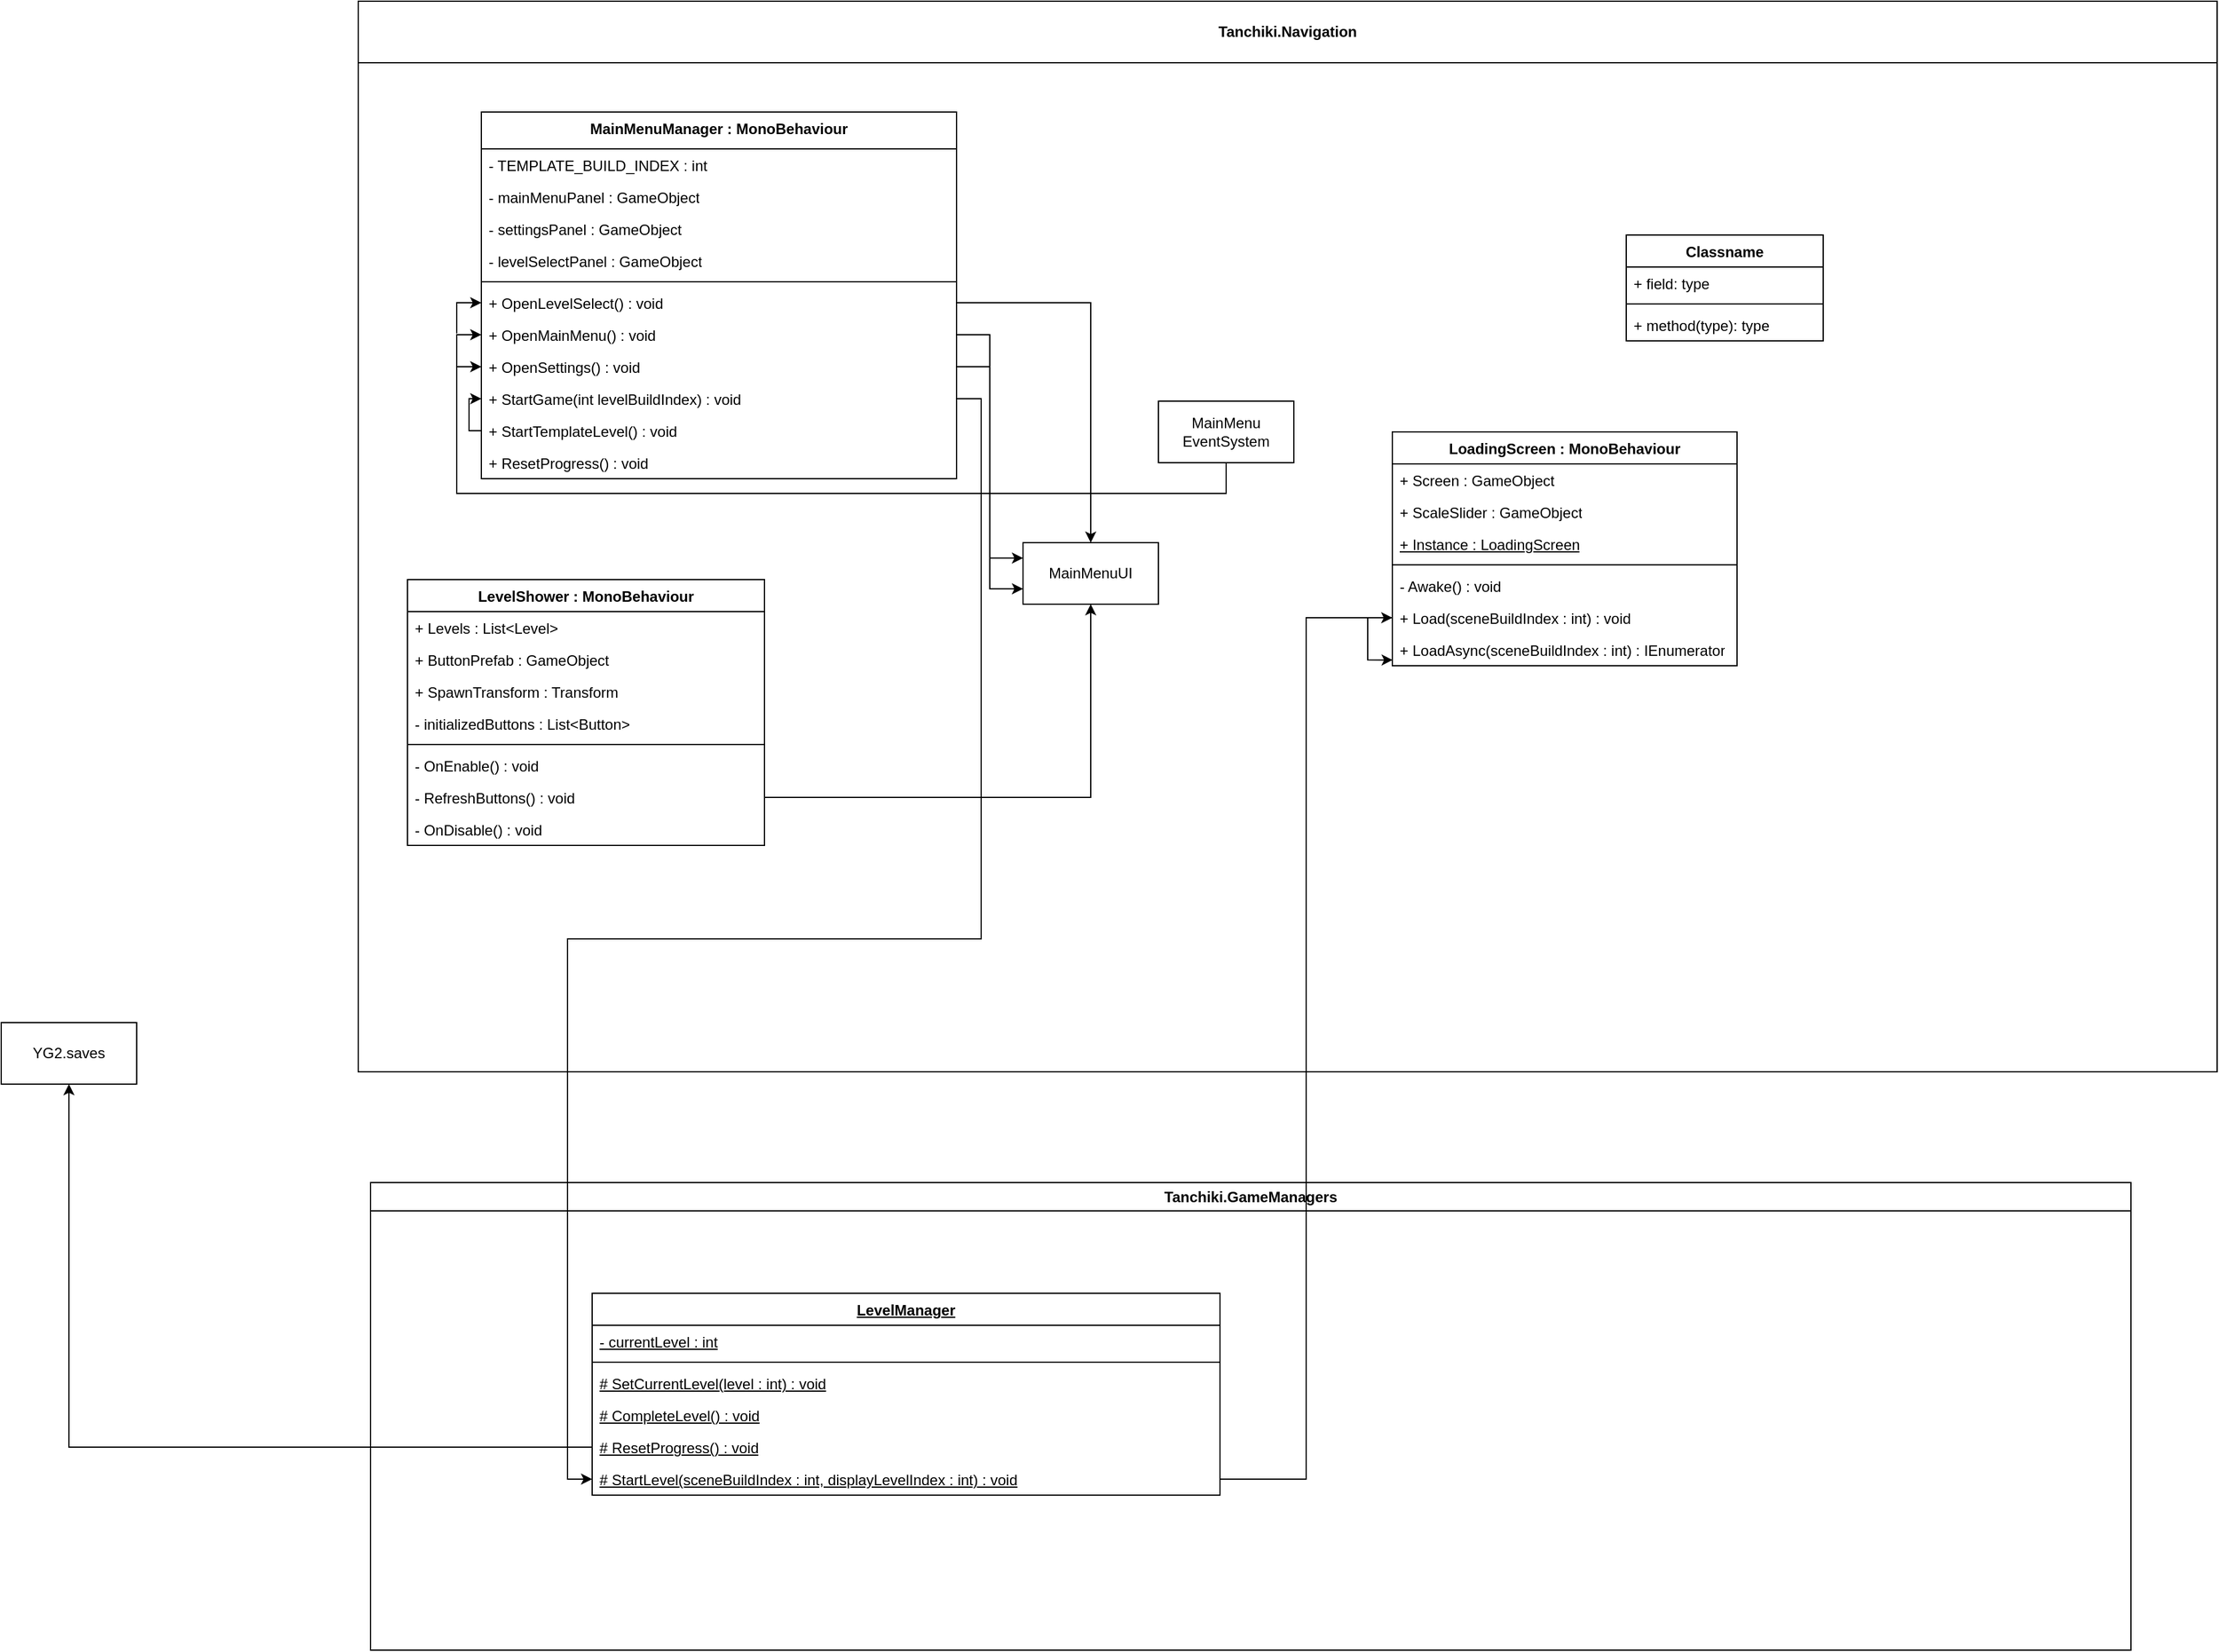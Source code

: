 <mxfile version="28.1.2">
  <diagram name="Страница — 1" id="2DYOa_ZJoDetYjfo0d46">
    <mxGraphModel dx="2316" dy="817" grid="1" gridSize="10" guides="1" tooltips="1" connect="1" arrows="1" fold="1" page="1" pageScale="1" pageWidth="827" pageHeight="1169" math="0" shadow="0">
      <root>
        <mxCell id="0" />
        <mxCell id="1" parent="0" />
        <mxCell id="8QUW1PWuyOzQRffvTLw3-3" value="Tanchiki.Navigation" style="swimlane;whiteSpace=wrap;html=1;startSize=50;" parent="1" vertex="1">
          <mxGeometry x="-110" y="170" width="1510" height="870" as="geometry" />
        </mxCell>
        <mxCell id="w1ibGSSZmLzrK6lH3_LJ-1" value="MainMenuManager : MonoBehaviour" style="swimlane;fontStyle=1;align=center;verticalAlign=top;childLayout=stackLayout;horizontal=1;startSize=30;horizontalStack=0;resizeParent=1;resizeParentMax=0;resizeLast=0;collapsible=1;marginBottom=0;whiteSpace=wrap;html=1;" parent="8QUW1PWuyOzQRffvTLw3-3" vertex="1">
          <mxGeometry x="100" y="90" width="386" height="298" as="geometry">
            <mxRectangle x="290" y="210" width="100" height="30" as="alternateBounds" />
          </mxGeometry>
        </mxCell>
        <mxCell id="w1ibGSSZmLzrK6lH3_LJ-2" value="- TEMPLATE_BUILD_INDEX : i&lt;span style=&quot;background-color: transparent; color: light-dark(rgb(0, 0, 0), rgb(255, 255, 255));&quot;&gt;nt&lt;/span&gt;" style="text;strokeColor=none;fillColor=none;align=left;verticalAlign=top;spacingLeft=4;spacingRight=4;overflow=hidden;rotatable=0;points=[[0,0.5],[1,0.5]];portConstraint=eastwest;whiteSpace=wrap;html=1;" parent="w1ibGSSZmLzrK6lH3_LJ-1" vertex="1">
          <mxGeometry y="30" width="386" height="26" as="geometry" />
        </mxCell>
        <mxCell id="8QUW1PWuyOzQRffvTLw3-4" value="- mainMenuPanel : GameObject" style="text;strokeColor=none;fillColor=none;align=left;verticalAlign=top;spacingLeft=4;spacingRight=4;overflow=hidden;rotatable=0;points=[[0,0.5],[1,0.5]];portConstraint=eastwest;whiteSpace=wrap;html=1;" parent="w1ibGSSZmLzrK6lH3_LJ-1" vertex="1">
          <mxGeometry y="56" width="386" height="26" as="geometry" />
        </mxCell>
        <mxCell id="8QUW1PWuyOzQRffvTLw3-6" value="- settingsPanel : GameObject" style="text;strokeColor=none;fillColor=none;align=left;verticalAlign=top;spacingLeft=4;spacingRight=4;overflow=hidden;rotatable=0;points=[[0,0.5],[1,0.5]];portConstraint=eastwest;whiteSpace=wrap;html=1;" parent="w1ibGSSZmLzrK6lH3_LJ-1" vertex="1">
          <mxGeometry y="82" width="386" height="26" as="geometry" />
        </mxCell>
        <mxCell id="8QUW1PWuyOzQRffvTLw3-7" value="- levelSelectPanel : GameObject" style="text;strokeColor=none;fillColor=none;align=left;verticalAlign=top;spacingLeft=4;spacingRight=4;overflow=hidden;rotatable=0;points=[[0,0.5],[1,0.5]];portConstraint=eastwest;whiteSpace=wrap;html=1;" parent="w1ibGSSZmLzrK6lH3_LJ-1" vertex="1">
          <mxGeometry y="108" width="386" height="26" as="geometry" />
        </mxCell>
        <mxCell id="w1ibGSSZmLzrK6lH3_LJ-3" value="" style="line;strokeWidth=1;fillColor=none;align=left;verticalAlign=middle;spacingTop=-1;spacingLeft=3;spacingRight=3;rotatable=0;labelPosition=right;points=[];portConstraint=eastwest;strokeColor=inherit;" parent="w1ibGSSZmLzrK6lH3_LJ-1" vertex="1">
          <mxGeometry y="134" width="386" height="8" as="geometry" />
        </mxCell>
        <mxCell id="w1ibGSSZmLzrK6lH3_LJ-4" value="+ OpenLevelSelect() : void" style="text;strokeColor=none;fillColor=none;align=left;verticalAlign=top;spacingLeft=4;spacingRight=4;overflow=hidden;rotatable=0;points=[[0,0.5],[1,0.5]];portConstraint=eastwest;whiteSpace=wrap;html=1;" parent="w1ibGSSZmLzrK6lH3_LJ-1" vertex="1">
          <mxGeometry y="142" width="386" height="26" as="geometry" />
        </mxCell>
        <mxCell id="8QUW1PWuyOzQRffvTLw3-8" value="+ OpenMainMenu() : void" style="text;strokeColor=none;fillColor=none;align=left;verticalAlign=top;spacingLeft=4;spacingRight=4;overflow=hidden;rotatable=0;points=[[0,0.5],[1,0.5]];portConstraint=eastwest;whiteSpace=wrap;html=1;" parent="w1ibGSSZmLzrK6lH3_LJ-1" vertex="1">
          <mxGeometry y="168" width="386" height="26" as="geometry" />
        </mxCell>
        <mxCell id="8QUW1PWuyOzQRffvTLw3-9" value="+ OpenSettings() : void" style="text;strokeColor=none;fillColor=none;align=left;verticalAlign=top;spacingLeft=4;spacingRight=4;overflow=hidden;rotatable=0;points=[[0,0.5],[1,0.5]];portConstraint=eastwest;whiteSpace=wrap;html=1;" parent="w1ibGSSZmLzrK6lH3_LJ-1" vertex="1">
          <mxGeometry y="194" width="386" height="26" as="geometry" />
        </mxCell>
        <mxCell id="8QUW1PWuyOzQRffvTLw3-49" value="+ StartGame(int levelBuildIndex) : void" style="text;strokeColor=none;fillColor=none;align=left;verticalAlign=top;spacingLeft=4;spacingRight=4;overflow=hidden;rotatable=0;points=[[0,0.5],[1,0.5]];portConstraint=eastwest;whiteSpace=wrap;html=1;" parent="w1ibGSSZmLzrK6lH3_LJ-1" vertex="1">
          <mxGeometry y="220" width="386" height="26" as="geometry" />
        </mxCell>
        <mxCell id="8QUW1PWuyOzQRffvTLw3-71" style="edgeStyle=orthogonalEdgeStyle;rounded=0;orthogonalLoop=1;jettySize=auto;html=1;entryX=0;entryY=0.5;entryDx=0;entryDy=0;" parent="w1ibGSSZmLzrK6lH3_LJ-1" source="8QUW1PWuyOzQRffvTLw3-53" target="8QUW1PWuyOzQRffvTLw3-49" edge="1">
          <mxGeometry relative="1" as="geometry">
            <Array as="points">
              <mxPoint x="-10" y="259" />
              <mxPoint x="-10" y="233" />
            </Array>
          </mxGeometry>
        </mxCell>
        <mxCell id="8QUW1PWuyOzQRffvTLw3-53" value="+ StartTemplateLevel() : void" style="text;strokeColor=none;fillColor=none;align=left;verticalAlign=top;spacingLeft=4;spacingRight=4;overflow=hidden;rotatable=0;points=[[0,0.5],[1,0.5]];portConstraint=eastwest;whiteSpace=wrap;html=1;" parent="w1ibGSSZmLzrK6lH3_LJ-1" vertex="1">
          <mxGeometry y="246" width="386" height="26" as="geometry" />
        </mxCell>
        <mxCell id="8QUW1PWuyOzQRffvTLw3-58" value="+ ResetProgress() : void" style="text;strokeColor=none;fillColor=none;align=left;verticalAlign=top;spacingLeft=4;spacingRight=4;overflow=hidden;rotatable=0;points=[[0,0.5],[1,0.5]];portConstraint=eastwest;whiteSpace=wrap;html=1;" parent="w1ibGSSZmLzrK6lH3_LJ-1" vertex="1">
          <mxGeometry y="272" width="386" height="26" as="geometry" />
        </mxCell>
        <mxCell id="8QUW1PWuyOzQRffvTLw3-10" value="LoadingScreen : MonoBehaviour" style="swimlane;fontStyle=1;align=center;verticalAlign=top;childLayout=stackLayout;horizontal=1;startSize=26;horizontalStack=0;resizeParent=1;resizeParentMax=0;resizeLast=0;collapsible=1;marginBottom=0;whiteSpace=wrap;html=1;" parent="8QUW1PWuyOzQRffvTLw3-3" vertex="1">
          <mxGeometry x="840" y="350" width="280" height="190" as="geometry" />
        </mxCell>
        <mxCell id="8QUW1PWuyOzQRffvTLw3-11" value="+ Screen : GameObject" style="text;strokeColor=none;fillColor=none;align=left;verticalAlign=top;spacingLeft=4;spacingRight=4;overflow=hidden;rotatable=0;points=[[0,0.5],[1,0.5]];portConstraint=eastwest;whiteSpace=wrap;html=1;" parent="8QUW1PWuyOzQRffvTLw3-10" vertex="1">
          <mxGeometry y="26" width="280" height="26" as="geometry" />
        </mxCell>
        <mxCell id="8QUW1PWuyOzQRffvTLw3-14" value="+ ScaleSlider : GameObject" style="text;strokeColor=none;fillColor=none;align=left;verticalAlign=top;spacingLeft=4;spacingRight=4;overflow=hidden;rotatable=0;points=[[0,0.5],[1,0.5]];portConstraint=eastwest;whiteSpace=wrap;html=1;" parent="8QUW1PWuyOzQRffvTLw3-10" vertex="1">
          <mxGeometry y="52" width="280" height="26" as="geometry" />
        </mxCell>
        <mxCell id="8QUW1PWuyOzQRffvTLw3-15" value="+ Instance : LoadingScreen" style="text;strokeColor=none;fillColor=none;align=left;verticalAlign=top;spacingLeft=4;spacingRight=4;overflow=hidden;rotatable=0;points=[[0,0.5],[1,0.5]];portConstraint=eastwest;whiteSpace=wrap;html=1;fontStyle=4" parent="8QUW1PWuyOzQRffvTLw3-10" vertex="1">
          <mxGeometry y="78" width="280" height="26" as="geometry" />
        </mxCell>
        <mxCell id="8QUW1PWuyOzQRffvTLw3-12" value="" style="line;strokeWidth=1;fillColor=none;align=left;verticalAlign=middle;spacingTop=-1;spacingLeft=3;spacingRight=3;rotatable=0;labelPosition=right;points=[];portConstraint=eastwest;strokeColor=inherit;" parent="8QUW1PWuyOzQRffvTLw3-10" vertex="1">
          <mxGeometry y="104" width="280" height="8" as="geometry" />
        </mxCell>
        <mxCell id="8QUW1PWuyOzQRffvTLw3-13" value="- Awake() : void" style="text;strokeColor=none;fillColor=none;align=left;verticalAlign=top;spacingLeft=4;spacingRight=4;overflow=hidden;rotatable=0;points=[[0,0.5],[1,0.5]];portConstraint=eastwest;whiteSpace=wrap;html=1;" parent="8QUW1PWuyOzQRffvTLw3-10" vertex="1">
          <mxGeometry y="112" width="280" height="26" as="geometry" />
        </mxCell>
        <mxCell id="8QUW1PWuyOzQRffvTLw3-16" value="+ Load(sceneBuildIndex : int) : void" style="text;strokeColor=none;fillColor=none;align=left;verticalAlign=top;spacingLeft=4;spacingRight=4;overflow=hidden;rotatable=0;points=[[0,0.5],[1,0.5]];portConstraint=eastwest;whiteSpace=wrap;html=1;" parent="8QUW1PWuyOzQRffvTLw3-10" vertex="1">
          <mxGeometry y="138" width="280" height="26" as="geometry" />
        </mxCell>
        <mxCell id="8QUW1PWuyOzQRffvTLw3-17" value="+ LoadAsync(sceneBuildIndex : int) : IEnumerator" style="text;strokeColor=none;fillColor=none;align=left;verticalAlign=top;spacingLeft=4;spacingRight=4;overflow=hidden;rotatable=0;points=[[0,0.5],[1,0.5]];portConstraint=eastwest;whiteSpace=wrap;html=1;" parent="8QUW1PWuyOzQRffvTLw3-10" vertex="1">
          <mxGeometry y="164" width="280" height="26" as="geometry" />
        </mxCell>
        <mxCell id="8QUW1PWuyOzQRffvTLw3-78" style="edgeStyle=orthogonalEdgeStyle;rounded=0;orthogonalLoop=1;jettySize=auto;html=1;entryX=0.001;entryY=0.821;entryDx=0;entryDy=0;entryPerimeter=0;" parent="8QUW1PWuyOzQRffvTLw3-10" source="8QUW1PWuyOzQRffvTLw3-16" target="8QUW1PWuyOzQRffvTLw3-17" edge="1">
          <mxGeometry relative="1" as="geometry" />
        </mxCell>
        <mxCell id="8QUW1PWuyOzQRffvTLw3-22" value="LevelShower : MonoBehaviour" style="swimlane;fontStyle=1;align=center;verticalAlign=top;childLayout=stackLayout;horizontal=1;startSize=26;horizontalStack=0;resizeParent=1;resizeParentMax=0;resizeLast=0;collapsible=1;marginBottom=0;whiteSpace=wrap;html=1;" parent="8QUW1PWuyOzQRffvTLw3-3" vertex="1">
          <mxGeometry x="40" y="470" width="290" height="216" as="geometry" />
        </mxCell>
        <mxCell id="8QUW1PWuyOzQRffvTLw3-23" value="+ Levels : List&amp;lt;Level&amp;gt;" style="text;strokeColor=none;fillColor=none;align=left;verticalAlign=top;spacingLeft=4;spacingRight=4;overflow=hidden;rotatable=0;points=[[0,0.5],[1,0.5]];portConstraint=eastwest;whiteSpace=wrap;html=1;" parent="8QUW1PWuyOzQRffvTLw3-22" vertex="1">
          <mxGeometry y="26" width="290" height="26" as="geometry" />
        </mxCell>
        <mxCell id="8QUW1PWuyOzQRffvTLw3-26" value="+ ButtonPrefab : GameObject" style="text;strokeColor=none;fillColor=none;align=left;verticalAlign=top;spacingLeft=4;spacingRight=4;overflow=hidden;rotatable=0;points=[[0,0.5],[1,0.5]];portConstraint=eastwest;whiteSpace=wrap;html=1;" parent="8QUW1PWuyOzQRffvTLw3-22" vertex="1">
          <mxGeometry y="52" width="290" height="26" as="geometry" />
        </mxCell>
        <mxCell id="8QUW1PWuyOzQRffvTLw3-27" value="+ SpawnTransform : Transform" style="text;strokeColor=none;fillColor=none;align=left;verticalAlign=top;spacingLeft=4;spacingRight=4;overflow=hidden;rotatable=0;points=[[0,0.5],[1,0.5]];portConstraint=eastwest;whiteSpace=wrap;html=1;" parent="8QUW1PWuyOzQRffvTLw3-22" vertex="1">
          <mxGeometry y="78" width="290" height="26" as="geometry" />
        </mxCell>
        <mxCell id="8QUW1PWuyOzQRffvTLw3-28" value="-&amp;nbsp;initializedButtons : List&amp;lt;Button&amp;gt;" style="text;strokeColor=none;fillColor=none;align=left;verticalAlign=top;spacingLeft=4;spacingRight=4;overflow=hidden;rotatable=0;points=[[0,0.5],[1,0.5]];portConstraint=eastwest;whiteSpace=wrap;html=1;" parent="8QUW1PWuyOzQRffvTLw3-22" vertex="1">
          <mxGeometry y="104" width="290" height="26" as="geometry" />
        </mxCell>
        <mxCell id="8QUW1PWuyOzQRffvTLw3-24" value="" style="line;strokeWidth=1;fillColor=none;align=left;verticalAlign=middle;spacingTop=-1;spacingLeft=3;spacingRight=3;rotatable=0;labelPosition=right;points=[];portConstraint=eastwest;strokeColor=inherit;" parent="8QUW1PWuyOzQRffvTLw3-22" vertex="1">
          <mxGeometry y="130" width="290" height="8" as="geometry" />
        </mxCell>
        <mxCell id="8QUW1PWuyOzQRffvTLw3-25" value="- OnEnable() : void" style="text;strokeColor=none;fillColor=none;align=left;verticalAlign=top;spacingLeft=4;spacingRight=4;overflow=hidden;rotatable=0;points=[[0,0.5],[1,0.5]];portConstraint=eastwest;whiteSpace=wrap;html=1;" parent="8QUW1PWuyOzQRffvTLw3-22" vertex="1">
          <mxGeometry y="138" width="290" height="26" as="geometry" />
        </mxCell>
        <mxCell id="8QUW1PWuyOzQRffvTLw3-30" value="- RefreshButtons() : void" style="text;strokeColor=none;fillColor=none;align=left;verticalAlign=top;spacingLeft=4;spacingRight=4;overflow=hidden;rotatable=0;points=[[0,0.5],[1,0.5]];portConstraint=eastwest;whiteSpace=wrap;html=1;" parent="8QUW1PWuyOzQRffvTLw3-22" vertex="1">
          <mxGeometry y="164" width="290" height="26" as="geometry" />
        </mxCell>
        <mxCell id="8QUW1PWuyOzQRffvTLw3-29" value="- OnDisable() : void" style="text;strokeColor=none;fillColor=none;align=left;verticalAlign=top;spacingLeft=4;spacingRight=4;overflow=hidden;rotatable=0;points=[[0,0.5],[1,0.5]];portConstraint=eastwest;whiteSpace=wrap;html=1;" parent="8QUW1PWuyOzQRffvTLw3-22" vertex="1">
          <mxGeometry y="190" width="290" height="26" as="geometry" />
        </mxCell>
        <mxCell id="8QUW1PWuyOzQRffvTLw3-33" value="Classname" style="swimlane;fontStyle=1;align=center;verticalAlign=top;childLayout=stackLayout;horizontal=1;startSize=26;horizontalStack=0;resizeParent=1;resizeParentMax=0;resizeLast=0;collapsible=1;marginBottom=0;whiteSpace=wrap;html=1;" parent="8QUW1PWuyOzQRffvTLw3-3" vertex="1">
          <mxGeometry x="1030" y="190" width="160" height="86" as="geometry" />
        </mxCell>
        <mxCell id="8QUW1PWuyOzQRffvTLw3-34" value="+ field: type" style="text;strokeColor=none;fillColor=none;align=left;verticalAlign=top;spacingLeft=4;spacingRight=4;overflow=hidden;rotatable=0;points=[[0,0.5],[1,0.5]];portConstraint=eastwest;whiteSpace=wrap;html=1;" parent="8QUW1PWuyOzQRffvTLw3-33" vertex="1">
          <mxGeometry y="26" width="160" height="26" as="geometry" />
        </mxCell>
        <mxCell id="8QUW1PWuyOzQRffvTLw3-35" value="" style="line;strokeWidth=1;fillColor=none;align=left;verticalAlign=middle;spacingTop=-1;spacingLeft=3;spacingRight=3;rotatable=0;labelPosition=right;points=[];portConstraint=eastwest;strokeColor=inherit;" parent="8QUW1PWuyOzQRffvTLw3-33" vertex="1">
          <mxGeometry y="52" width="160" height="8" as="geometry" />
        </mxCell>
        <mxCell id="8QUW1PWuyOzQRffvTLw3-36" value="+ method(type): type" style="text;strokeColor=none;fillColor=none;align=left;verticalAlign=top;spacingLeft=4;spacingRight=4;overflow=hidden;rotatable=0;points=[[0,0.5],[1,0.5]];portConstraint=eastwest;whiteSpace=wrap;html=1;" parent="8QUW1PWuyOzQRffvTLw3-33" vertex="1">
          <mxGeometry y="60" width="160" height="26" as="geometry" />
        </mxCell>
        <mxCell id="8QUW1PWuyOzQRffvTLw3-37" value="MainMenuUI" style="html=1;whiteSpace=wrap;" parent="8QUW1PWuyOzQRffvTLw3-3" vertex="1">
          <mxGeometry x="540" y="440" width="110" height="50" as="geometry" />
        </mxCell>
        <mxCell id="8QUW1PWuyOzQRffvTLw3-47" style="edgeStyle=orthogonalEdgeStyle;rounded=0;orthogonalLoop=1;jettySize=auto;html=1;entryX=0;entryY=0.5;entryDx=0;entryDy=0;" parent="8QUW1PWuyOzQRffvTLw3-3" source="8QUW1PWuyOzQRffvTLw3-38" target="8QUW1PWuyOzQRffvTLw3-8" edge="1">
          <mxGeometry relative="1" as="geometry">
            <Array as="points">
              <mxPoint x="705" y="400" />
              <mxPoint x="80" y="400" />
              <mxPoint x="80" y="271" />
            </Array>
          </mxGeometry>
        </mxCell>
        <mxCell id="8QUW1PWuyOzQRffvTLw3-38" value="MainMenu&lt;br&gt;EventSystem" style="html=1;whiteSpace=wrap;" parent="8QUW1PWuyOzQRffvTLw3-3" vertex="1">
          <mxGeometry x="650" y="325" width="110" height="50" as="geometry" />
        </mxCell>
        <mxCell id="8QUW1PWuyOzQRffvTLw3-40" style="edgeStyle=orthogonalEdgeStyle;rounded=0;orthogonalLoop=1;jettySize=auto;html=1;" parent="8QUW1PWuyOzQRffvTLw3-3" source="w1ibGSSZmLzrK6lH3_LJ-4" target="8QUW1PWuyOzQRffvTLw3-37" edge="1">
          <mxGeometry relative="1" as="geometry" />
        </mxCell>
        <mxCell id="8QUW1PWuyOzQRffvTLw3-41" style="edgeStyle=orthogonalEdgeStyle;rounded=0;orthogonalLoop=1;jettySize=auto;html=1;entryX=0;entryY=0.25;entryDx=0;entryDy=0;" parent="8QUW1PWuyOzQRffvTLw3-3" source="8QUW1PWuyOzQRffvTLw3-8" target="8QUW1PWuyOzQRffvTLw3-37" edge="1">
          <mxGeometry relative="1" as="geometry">
            <mxPoint x="530.0" y="350" as="targetPoint" />
          </mxGeometry>
        </mxCell>
        <mxCell id="8QUW1PWuyOzQRffvTLw3-42" style="edgeStyle=orthogonalEdgeStyle;rounded=0;orthogonalLoop=1;jettySize=auto;html=1;entryX=0;entryY=0.75;entryDx=0;entryDy=0;" parent="8QUW1PWuyOzQRffvTLw3-3" source="8QUW1PWuyOzQRffvTLw3-9" target="8QUW1PWuyOzQRffvTLw3-37" edge="1">
          <mxGeometry relative="1" as="geometry">
            <mxPoint x="520.0" y="350" as="targetPoint" />
          </mxGeometry>
        </mxCell>
        <mxCell id="8QUW1PWuyOzQRffvTLw3-44" style="edgeStyle=orthogonalEdgeStyle;rounded=0;orthogonalLoop=1;jettySize=auto;html=1;entryX=0.5;entryY=1;entryDx=0;entryDy=0;" parent="8QUW1PWuyOzQRffvTLw3-3" source="8QUW1PWuyOzQRffvTLw3-30" target="8QUW1PWuyOzQRffvTLw3-37" edge="1">
          <mxGeometry relative="1" as="geometry" />
        </mxCell>
        <mxCell id="8QUW1PWuyOzQRffvTLw3-56" value="" style="endArrow=classic;html=1;rounded=0;entryX=0;entryY=0.5;entryDx=0;entryDy=0;" parent="8QUW1PWuyOzQRffvTLw3-3" target="w1ibGSSZmLzrK6lH3_LJ-4" edge="1">
          <mxGeometry width="50" height="50" relative="1" as="geometry">
            <mxPoint x="80" y="270" as="sourcePoint" />
            <mxPoint x="100" y="210" as="targetPoint" />
            <Array as="points">
              <mxPoint x="80" y="245" />
            </Array>
          </mxGeometry>
        </mxCell>
        <mxCell id="8QUW1PWuyOzQRffvTLw3-55" value="" style="endArrow=classic;html=1;rounded=0;entryX=0;entryY=0.5;entryDx=0;entryDy=0;" parent="1" target="8QUW1PWuyOzQRffvTLw3-9" edge="1">
          <mxGeometry width="50" height="50" relative="1" as="geometry">
            <mxPoint x="-30" y="467" as="sourcePoint" />
            <mxPoint x="540" y="530" as="targetPoint" />
          </mxGeometry>
        </mxCell>
        <mxCell id="8QUW1PWuyOzQRffvTLw3-59" value="Tanchiki.GameManagers" style="swimlane;whiteSpace=wrap;html=1;" parent="1" vertex="1">
          <mxGeometry x="-100" y="1130" width="1430" height="380" as="geometry" />
        </mxCell>
        <mxCell id="8QUW1PWuyOzQRffvTLw3-60" value="LevelManager" style="swimlane;fontStyle=5;align=center;verticalAlign=top;childLayout=stackLayout;horizontal=1;startSize=26;horizontalStack=0;resizeParent=1;resizeParentMax=0;resizeLast=0;collapsible=1;marginBottom=0;whiteSpace=wrap;html=1;" parent="8QUW1PWuyOzQRffvTLw3-59" vertex="1">
          <mxGeometry x="180" y="90" width="510" height="164" as="geometry" />
        </mxCell>
        <mxCell id="8QUW1PWuyOzQRffvTLw3-61" value="- currentLevel : int" style="text;strokeColor=none;fillColor=none;align=left;verticalAlign=top;spacingLeft=4;spacingRight=4;overflow=hidden;rotatable=0;points=[[0,0.5],[1,0.5]];portConstraint=eastwest;whiteSpace=wrap;html=1;fontStyle=4" parent="8QUW1PWuyOzQRffvTLw3-60" vertex="1">
          <mxGeometry y="26" width="510" height="26" as="geometry" />
        </mxCell>
        <mxCell id="8QUW1PWuyOzQRffvTLw3-62" value="" style="line;strokeWidth=1;fillColor=none;align=left;verticalAlign=middle;spacingTop=-1;spacingLeft=3;spacingRight=3;rotatable=0;labelPosition=right;points=[];portConstraint=eastwest;strokeColor=inherit;" parent="8QUW1PWuyOzQRffvTLw3-60" vertex="1">
          <mxGeometry y="52" width="510" height="8" as="geometry" />
        </mxCell>
        <mxCell id="8QUW1PWuyOzQRffvTLw3-63" value="# SetCurrentLevel(level : int) : void" style="text;strokeColor=none;fillColor=none;align=left;verticalAlign=top;spacingLeft=4;spacingRight=4;overflow=hidden;rotatable=0;points=[[0,0.5],[1,0.5]];portConstraint=eastwest;whiteSpace=wrap;html=1;fontStyle=4" parent="8QUW1PWuyOzQRffvTLw3-60" vertex="1">
          <mxGeometry y="60" width="510" height="26" as="geometry" />
        </mxCell>
        <mxCell id="8QUW1PWuyOzQRffvTLw3-64" value="# CompleteLevel() : void" style="text;strokeColor=none;fillColor=none;align=left;verticalAlign=top;spacingLeft=4;spacingRight=4;overflow=hidden;rotatable=0;points=[[0,0.5],[1,0.5]];portConstraint=eastwest;whiteSpace=wrap;html=1;fontStyle=4" parent="8QUW1PWuyOzQRffvTLw3-60" vertex="1">
          <mxGeometry y="86" width="510" height="26" as="geometry" />
        </mxCell>
        <mxCell id="8QUW1PWuyOzQRffvTLw3-65" value="# ResetProgress() : void" style="text;strokeColor=none;fillColor=none;align=left;verticalAlign=top;spacingLeft=4;spacingRight=4;overflow=hidden;rotatable=0;points=[[0,0.5],[1,0.5]];portConstraint=eastwest;whiteSpace=wrap;html=1;fontStyle=4" parent="8QUW1PWuyOzQRffvTLw3-60" vertex="1">
          <mxGeometry y="112" width="510" height="26" as="geometry" />
        </mxCell>
        <mxCell id="8QUW1PWuyOzQRffvTLw3-66" value="# StartLevel(sceneBuildIndex : int, displayLevelIndex : int) : void" style="text;strokeColor=none;fillColor=none;align=left;verticalAlign=top;spacingLeft=4;spacingRight=4;overflow=hidden;rotatable=0;points=[[0,0.5],[1,0.5]];portConstraint=eastwest;whiteSpace=wrap;html=1;fontStyle=4" parent="8QUW1PWuyOzQRffvTLw3-60" vertex="1">
          <mxGeometry y="138" width="510" height="26" as="geometry" />
        </mxCell>
        <mxCell id="8QUW1PWuyOzQRffvTLw3-67" value="YG2.saves" style="html=1;whiteSpace=wrap;" parent="1" vertex="1">
          <mxGeometry x="-400" y="1000" width="110" height="50" as="geometry" />
        </mxCell>
        <mxCell id="8QUW1PWuyOzQRffvTLw3-69" style="edgeStyle=orthogonalEdgeStyle;rounded=0;orthogonalLoop=1;jettySize=auto;html=1;entryX=0.5;entryY=1;entryDx=0;entryDy=0;" parent="1" source="8QUW1PWuyOzQRffvTLw3-65" target="8QUW1PWuyOzQRffvTLw3-67" edge="1">
          <mxGeometry relative="1" as="geometry" />
        </mxCell>
        <mxCell id="8QUW1PWuyOzQRffvTLw3-72" style="edgeStyle=orthogonalEdgeStyle;rounded=0;orthogonalLoop=1;jettySize=auto;html=1;entryX=0;entryY=0.5;entryDx=0;entryDy=0;" parent="1" source="8QUW1PWuyOzQRffvTLw3-49" target="8QUW1PWuyOzQRffvTLw3-66" edge="1">
          <mxGeometry relative="1" as="geometry" />
        </mxCell>
        <mxCell id="8QUW1PWuyOzQRffvTLw3-73" style="edgeStyle=orthogonalEdgeStyle;rounded=0;orthogonalLoop=1;jettySize=auto;html=1;entryX=0;entryY=0.5;entryDx=0;entryDy=0;" parent="1" source="8QUW1PWuyOzQRffvTLw3-66" target="8QUW1PWuyOzQRffvTLw3-16" edge="1">
          <mxGeometry relative="1" as="geometry" />
        </mxCell>
      </root>
    </mxGraphModel>
  </diagram>
</mxfile>
